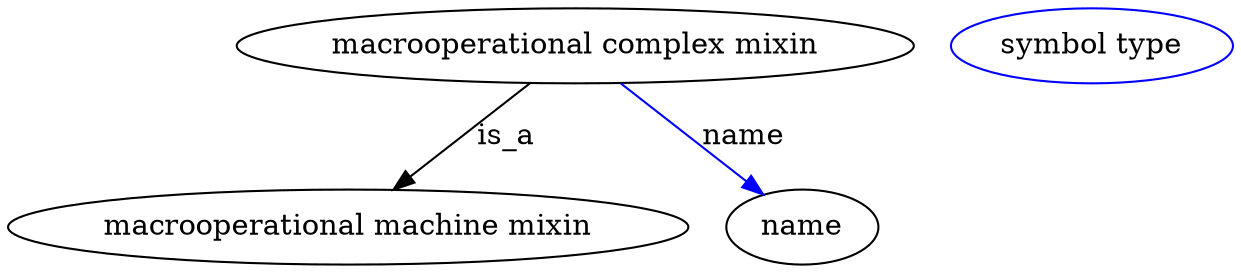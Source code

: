 digraph {
	graph [bb="0,0,587.73,123"];
	node [label="\N"];
	"macrooperational complex mixin"	[height=0.5,
		label="macrooperational complex mixin",
		pos="272.14,105",
		width=4.5135];
	"macrooperational machine mixin"	[height=0.5,
		pos="163.14,18",
		width=4.5315];
	"macrooperational complex mixin" -> "macrooperational machine mixin"	[label=is_a,
		lp="239.14,61.5",
		pos="e,184.89,35.967 250.34,87.003 233.85,74.147 211.03,56.351 192.87,42.188"];
	name	[height=0.5,
		pos="381.14,18",
		width=1.011];
	"macrooperational complex mixin" -> name	[color=blue,
		label=name,
		lp="353.14,61.5",
		pos="e,362.29,33.699 293.93,87.003 311.28,73.475 335.64,54.476 354.21,39.997",
		style=solid];
	"macrooperational machine mixin_name"	[color=blue,
		height=0.5,
		label="symbol type",
		pos="520.14,105",
		width=1.8776];
}

